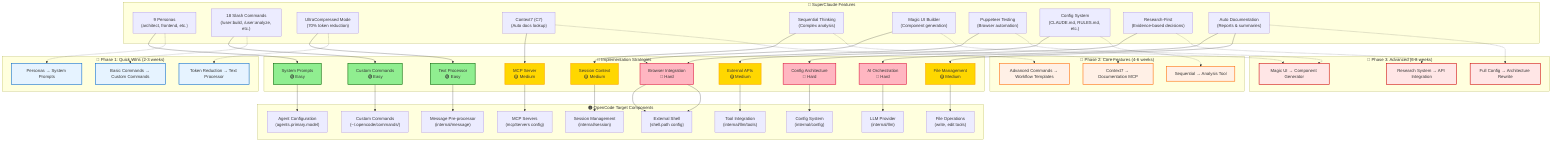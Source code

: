 graph TB
    %% SuperClaude Components (Left Side)
    subgraph SC ["🔵 SuperClaude Features"]
        SC1["9 Personas<br/>(architect, frontend, etc.)"]
        SC2["18 Slash Commands<br/>(/user:build, /user:analyze, etc.)"]
        SC3["UltraCompressed Mode<br/>(70% token reduction)"]
        SC4["Context7 (C7)<br/>(Auto docs lookup)"]
        SC5["Sequential Thinking<br/>(Complex analysis)"]
        SC6["Magic UI Builder<br/>(Component generation)"]
        SC7["Puppeteer Testing<br/>(Browser automation)"]
        SC8["Config System<br/>(CLAUDE.md, RULES.md, etc.)"]
        SC9["Research-First<br/>(Evidence-based decisions)"]
        SC10["Auto Documentation<br/>(Reports & summaries)"]
    end

    %% Implementation Strategies (Middle)
    subgraph IMPL ["🔄 Implementation Strategies"]
        IMPL1["System Prompts<br/>🟢 Easy"]
        IMPL2["Custom Commands<br/>🟢 Easy"]
        IMPL3["Text Processor<br/>🟢 Easy"]
        IMPL4["MCP Server<br/>🟡 Medium"]
        IMPL5["Session Context<br/>🟡 Medium"]
        IMPL6["External APIs<br/>🟡 Medium"]
        IMPL7["Browser Integration<br/>🔴 Hard"]
        IMPL8["Config Architecture<br/>🔴 Hard"]
        IMPL9["AI Orchestration<br/>🔴 Hard"]
        IMPL10["File Management<br/>🟡 Medium"]
    end

    %% OpenCode Components (Right Side)
    subgraph OC ["🟠 OpenCode Target Components"]
        OC1["Agent Configuration<br/>(agents.primary.model)"]
        OC2["Custom Commands<br/>(~/.opencode/commands/)"]
        OC3["Message Pre-processor<br/>(internal/message)"]
        OC4["MCP Servers<br/>(mcpServers config)"]
        OC5["Session Management<br/>(internal/session)"]
        OC6["Tool Integration<br/>(internal/llm/tools)"]
        OC7["External Shell<br/>(shell.path config)"]
        OC8["Config System<br/>(internal/config)"]
        OC9["LLM Provider<br/>(internal/llm)"]
        OC10["File Operations<br/>(write, edit tools)"]
    end

    %% Phase Groupings
    subgraph PHASE1 ["📅 Phase 1: Quick Wins (2-3 weeks)"]
        P1A["Personas → System Prompts"]
        P1B["Basic Commands → Custom Commands"]
        P1C["Token Reduction → Text Processor"]
    end

    subgraph PHASE2 ["📅 Phase 2: Core Features (4-6 weeks)"]
        P2A["Advanced Commands → Workflow Templates"]
        P2B["Context7 → Documentation MCP"]
        P2C["Sequential → Analysis Tool"]
    end

    subgraph PHASE3 ["📅 Phase 3: Advanced (6-8 weeks)"]
        P3A["Magic UI → Component Generator"]
        P3B["Research System → API Integration"]
        P3C["Full Config → Architecture Rewrite"]
    end

    %% Connections - Phase 1
    SC1 --> IMPL1 --> OC1
    SC2 --> IMPL2 --> OC2
    SC3 --> IMPL3 --> OC3
    
    %% Connections - Phase 2
    SC4 --> IMPL4 --> OC4
    SC5 --> IMPL5 --> OC5
    SC8 --> IMPL6 --> OC6
    
    %% Connections - Phase 3
    SC6 --> IMPL7 --> OC7
    SC7 --> IMPL7 --> OC7
    SC9 --> IMPL8 --> OC8
    SC10 --> IMPL9 --> OC9
    SC10 --> IMPL10 --> OC10

    %% Phase Connections
    SC1 -.-> P1A
    SC2 -.-> P1B
    SC3 -.-> P1C
    
    SC4 -.-> P2A
    SC5 -.-> P2B
    SC8 -.-> P2C
    
    SC6 -.-> P3A
    SC7 -.-> P3A
    SC9 -.-> P3B
    SC10 -.-> P3C

    %% Styling
    classDef easyImpl fill:#90EE90,stroke:#006400,stroke-width:2px
    classDef mediumImpl fill:#FFD700,stroke:#FFA500,stroke-width:2px
    classDef hardImpl fill:#FFB6C1,stroke:#DC143C,stroke-width:2px
    classDef phase1 fill:#E6F3FF,stroke:#0066CC,stroke-width:2px
    classDef phase2 fill:#FFF0E6,stroke:#FF6600,stroke-width:2px
    classDef phase3 fill:#FFE6E6,stroke:#CC0000,stroke-width:2px

    class IMPL1,IMPL2,IMPL3 easyImpl
    class IMPL4,IMPL5,IMPL6,IMPL10 mediumImpl
    class IMPL7,IMPL8,IMPL9 hardImpl
    class P1A,P1B,P1C phase1
    class P2A,P2B,P2C phase2
    class P3A,P3B,P3C phase3